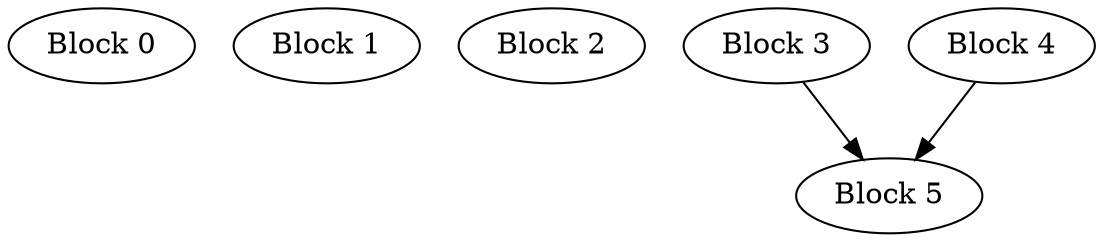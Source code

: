 digraph DominanceFrontiers {
  node [shape=ellipse];
  Block0 [label="Block 0"];
  Block1 [label="Block 1"];
  Block2 [label="Block 2"];
  Block3 [label="Block 3"];
  Block4 [label="Block 4"];
  Block5 [label="Block 5"];
  Block3 -> Block5;
  Block4 -> Block5;
}
